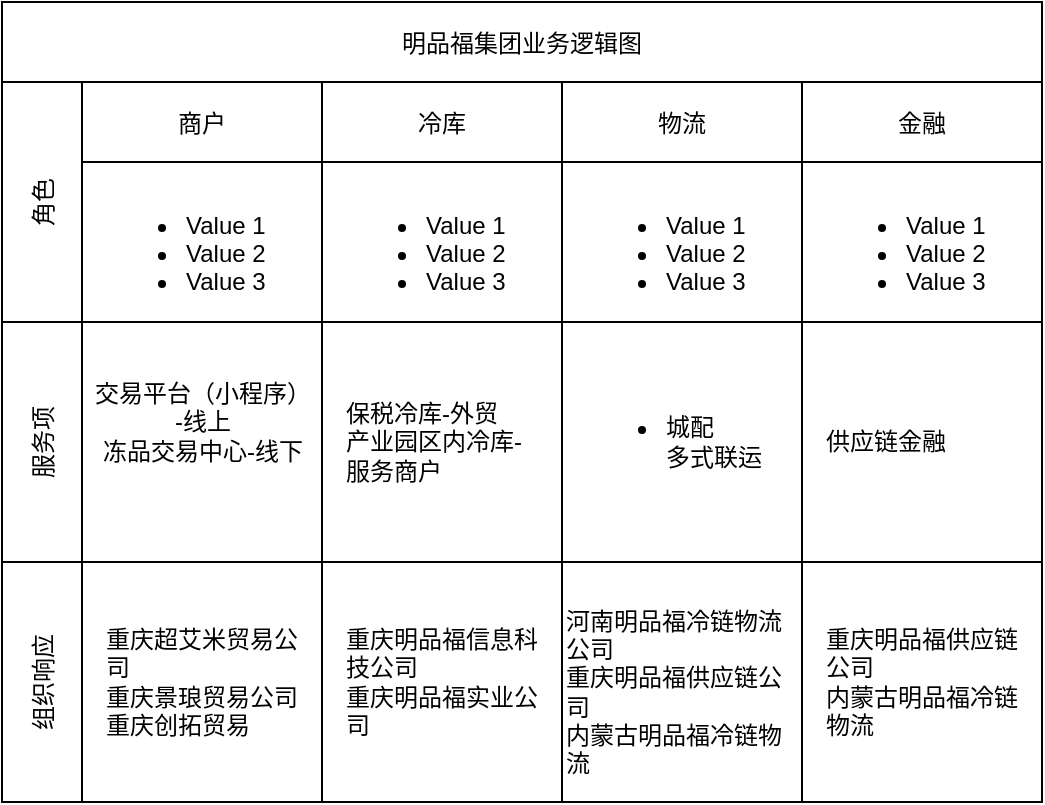 <mxfile version="26.0.5">
  <diagram id="prtHgNgQTEPvFCAcTncT" name="Page-1">
    <mxGraphModel dx="689" dy="1449" grid="1" gridSize="10" guides="1" tooltips="1" connect="1" arrows="1" fold="1" page="1" pageScale="1" pageWidth="827" pageHeight="1169" math="0" shadow="0">
      <root>
        <mxCell id="0" />
        <mxCell id="1" parent="0" />
        <mxCell id="7HQjAriinTlVVlhlnF1E-15" value="明品福集团业务逻辑图" style="shape=table;childLayout=tableLayout;startSize=40;collapsible=0;recursiveResize=0;expand=0;" vertex="1" parent="1">
          <mxGeometry x="290" y="-240" width="520" height="400" as="geometry" />
        </mxCell>
        <mxCell id="7HQjAriinTlVVlhlnF1E-16" value="角色" style="shape=tableRow;horizontal=0;swimlaneHead=0;swimlaneBody=0;top=0;left=0;strokeColor=inherit;bottom=0;right=0;dropTarget=0;fontStyle=0;fillColor=none;points=[[0,0.5],[1,0.5]];portConstraint=eastwest;startSize=40;collapsible=0;recursiveResize=0;expand=0;" vertex="1" parent="7HQjAriinTlVVlhlnF1E-15">
          <mxGeometry y="40" width="520" height="120" as="geometry" />
        </mxCell>
        <mxCell id="7HQjAriinTlVVlhlnF1E-17" value="商户" style="swimlane;swimlaneHead=0;swimlaneBody=0;fontStyle=0;strokeColor=inherit;connectable=0;fillColor=none;startSize=40;collapsible=0;recursiveResize=0;expand=0;" vertex="1" parent="7HQjAriinTlVVlhlnF1E-16">
          <mxGeometry x="40" width="120" height="120" as="geometry">
            <mxRectangle width="120" height="120" as="alternateBounds" />
          </mxGeometry>
        </mxCell>
        <mxCell id="7HQjAriinTlVVlhlnF1E-39" value="&lt;ul&gt;&lt;li&gt;Value 1&lt;/li&gt;&lt;li&gt;Value 2&lt;/li&gt;&lt;li&gt;Value 3&lt;/li&gt;&lt;/ul&gt;" style="text;strokeColor=none;fillColor=none;html=1;whiteSpace=wrap;verticalAlign=middle;overflow=hidden;" vertex="1" parent="7HQjAriinTlVVlhlnF1E-17">
          <mxGeometry x="10" y="50" width="100" height="60" as="geometry" />
        </mxCell>
        <mxCell id="7HQjAriinTlVVlhlnF1E-18" value="冷库" style="swimlane;swimlaneHead=0;swimlaneBody=0;fontStyle=0;strokeColor=inherit;connectable=0;fillColor=none;startSize=40;collapsible=0;recursiveResize=0;expand=0;" vertex="1" parent="7HQjAriinTlVVlhlnF1E-16">
          <mxGeometry x="160" width="120" height="120" as="geometry">
            <mxRectangle width="120" height="120" as="alternateBounds" />
          </mxGeometry>
        </mxCell>
        <mxCell id="7HQjAriinTlVVlhlnF1E-40" value="&lt;ul&gt;&lt;li&gt;Value 1&lt;/li&gt;&lt;li&gt;Value 2&lt;/li&gt;&lt;li&gt;Value 3&lt;/li&gt;&lt;/ul&gt;" style="text;strokeColor=none;fillColor=none;html=1;whiteSpace=wrap;verticalAlign=middle;overflow=hidden;" vertex="1" parent="7HQjAriinTlVVlhlnF1E-18">
          <mxGeometry x="10" y="50" width="100" height="60" as="geometry" />
        </mxCell>
        <mxCell id="7HQjAriinTlVVlhlnF1E-19" value="物流" style="swimlane;swimlaneHead=0;swimlaneBody=0;fontStyle=0;strokeColor=inherit;connectable=0;fillColor=none;startSize=40;collapsible=0;recursiveResize=0;expand=0;" vertex="1" parent="7HQjAriinTlVVlhlnF1E-16">
          <mxGeometry x="280" width="120" height="120" as="geometry">
            <mxRectangle width="120" height="120" as="alternateBounds" />
          </mxGeometry>
        </mxCell>
        <mxCell id="7HQjAriinTlVVlhlnF1E-41" value="&lt;ul&gt;&lt;li&gt;Value 1&lt;/li&gt;&lt;li&gt;Value 2&lt;/li&gt;&lt;li&gt;Value 3&lt;/li&gt;&lt;/ul&gt;" style="text;strokeColor=none;fillColor=none;html=1;whiteSpace=wrap;verticalAlign=middle;overflow=hidden;" vertex="1" parent="7HQjAriinTlVVlhlnF1E-19">
          <mxGeometry x="10" y="50" width="100" height="60" as="geometry" />
        </mxCell>
        <mxCell id="7HQjAriinTlVVlhlnF1E-20" value="金融" style="swimlane;swimlaneHead=0;swimlaneBody=0;fontStyle=0;strokeColor=inherit;connectable=0;fillColor=none;startSize=40;collapsible=0;recursiveResize=0;expand=0;" vertex="1" parent="7HQjAriinTlVVlhlnF1E-16">
          <mxGeometry x="400" width="120" height="120" as="geometry">
            <mxRectangle width="120" height="120" as="alternateBounds" />
          </mxGeometry>
        </mxCell>
        <mxCell id="7HQjAriinTlVVlhlnF1E-42" value="&lt;ul&gt;&lt;li&gt;Value 1&lt;/li&gt;&lt;li&gt;Value 2&lt;/li&gt;&lt;li&gt;Value 3&lt;/li&gt;&lt;/ul&gt;" style="text;strokeColor=none;fillColor=none;html=1;whiteSpace=wrap;verticalAlign=middle;overflow=hidden;" vertex="1" parent="7HQjAriinTlVVlhlnF1E-20">
          <mxGeometry x="10" y="50" width="100" height="60" as="geometry" />
        </mxCell>
        <mxCell id="7HQjAriinTlVVlhlnF1E-21" value="服务项" style="shape=tableRow;horizontal=0;swimlaneHead=0;swimlaneBody=0;top=0;left=0;strokeColor=inherit;bottom=0;right=0;dropTarget=0;fontStyle=0;fillColor=none;points=[[0,0.5],[1,0.5]];portConstraint=eastwest;startSize=40;collapsible=0;recursiveResize=0;expand=0;" vertex="1" parent="7HQjAriinTlVVlhlnF1E-15">
          <mxGeometry y="160" width="520" height="120" as="geometry" />
        </mxCell>
        <mxCell id="7HQjAriinTlVVlhlnF1E-22" value="" style="swimlane;swimlaneHead=0;swimlaneBody=0;fontStyle=0;connectable=0;strokeColor=inherit;fillColor=none;startSize=0;collapsible=0;recursiveResize=0;expand=0;" vertex="1" parent="7HQjAriinTlVVlhlnF1E-21">
          <mxGeometry x="40" width="120" height="120" as="geometry">
            <mxRectangle width="120" height="120" as="alternateBounds" />
          </mxGeometry>
        </mxCell>
        <mxCell id="7HQjAriinTlVVlhlnF1E-31" value="交易平台（小程序）&lt;div&gt;-线上&lt;br&gt;冻品交易中心-线下&lt;/div&gt;" style="text;html=1;align=center;verticalAlign=middle;resizable=0;points=[];autosize=1;strokeColor=none;fillColor=none;" vertex="1" parent="7HQjAriinTlVVlhlnF1E-22">
          <mxGeometry x="-5" y="20" width="130" height="60" as="geometry" />
        </mxCell>
        <mxCell id="7HQjAriinTlVVlhlnF1E-23" value="" style="swimlane;swimlaneHead=0;swimlaneBody=0;fontStyle=0;connectable=0;strokeColor=inherit;fillColor=none;startSize=0;collapsible=0;recursiveResize=0;expand=0;" vertex="1" parent="7HQjAriinTlVVlhlnF1E-21">
          <mxGeometry x="160" width="120" height="120" as="geometry">
            <mxRectangle width="120" height="120" as="alternateBounds" />
          </mxGeometry>
        </mxCell>
        <mxCell id="7HQjAriinTlVVlhlnF1E-32" value="&lt;div&gt;保税冷库-外贸&lt;br&gt;产业园区内冷库-服务商户&lt;/div&gt;" style="text;strokeColor=none;fillColor=none;html=1;whiteSpace=wrap;verticalAlign=middle;overflow=hidden;" vertex="1" parent="7HQjAriinTlVVlhlnF1E-23">
          <mxGeometry x="10" y="20" width="100" height="80" as="geometry" />
        </mxCell>
        <mxCell id="7HQjAriinTlVVlhlnF1E-24" value="" style="swimlane;swimlaneHead=0;swimlaneBody=0;fontStyle=0;connectable=0;strokeColor=inherit;fillColor=none;startSize=0;collapsible=0;recursiveResize=0;expand=0;" vertex="1" parent="7HQjAriinTlVVlhlnF1E-21">
          <mxGeometry x="280" width="120" height="120" as="geometry">
            <mxRectangle width="120" height="120" as="alternateBounds" />
          </mxGeometry>
        </mxCell>
        <mxCell id="7HQjAriinTlVVlhlnF1E-33" value="&lt;ul&gt;&lt;li&gt;城配&lt;br&gt;多式联运&lt;/li&gt;&lt;/ul&gt;" style="text;strokeColor=none;fillColor=none;html=1;whiteSpace=wrap;verticalAlign=middle;overflow=hidden;" vertex="1" parent="7HQjAriinTlVVlhlnF1E-24">
          <mxGeometry x="10" y="20" width="100" height="80" as="geometry" />
        </mxCell>
        <mxCell id="7HQjAriinTlVVlhlnF1E-25" value="" style="swimlane;swimlaneHead=0;swimlaneBody=0;fontStyle=0;connectable=0;strokeColor=inherit;fillColor=none;startSize=0;collapsible=0;recursiveResize=0;expand=0;" vertex="1" parent="7HQjAriinTlVVlhlnF1E-21">
          <mxGeometry x="400" width="120" height="120" as="geometry">
            <mxRectangle width="120" height="120" as="alternateBounds" />
          </mxGeometry>
        </mxCell>
        <mxCell id="7HQjAriinTlVVlhlnF1E-34" value="&lt;div&gt;供应链金融&lt;/div&gt;" style="text;strokeColor=none;fillColor=none;html=1;whiteSpace=wrap;verticalAlign=middle;overflow=hidden;" vertex="1" parent="7HQjAriinTlVVlhlnF1E-25">
          <mxGeometry x="10" y="20" width="100" height="80" as="geometry" />
        </mxCell>
        <mxCell id="7HQjAriinTlVVlhlnF1E-26" value="组织响应" style="shape=tableRow;horizontal=0;swimlaneHead=0;swimlaneBody=0;top=0;left=0;strokeColor=inherit;bottom=0;right=0;dropTarget=0;fontStyle=0;fillColor=none;points=[[0,0.5],[1,0.5]];portConstraint=eastwest;startSize=40;collapsible=0;recursiveResize=0;expand=0;" vertex="1" parent="7HQjAriinTlVVlhlnF1E-15">
          <mxGeometry y="280" width="520" height="120" as="geometry" />
        </mxCell>
        <mxCell id="7HQjAriinTlVVlhlnF1E-27" value="" style="swimlane;swimlaneHead=0;swimlaneBody=0;fontStyle=0;connectable=0;strokeColor=inherit;fillColor=none;startSize=0;collapsible=0;recursiveResize=0;expand=0;" vertex="1" parent="7HQjAriinTlVVlhlnF1E-26">
          <mxGeometry x="40" width="120" height="120" as="geometry">
            <mxRectangle width="120" height="120" as="alternateBounds" />
          </mxGeometry>
        </mxCell>
        <mxCell id="7HQjAriinTlVVlhlnF1E-35" value="&lt;div&gt;重庆超艾米贸易公司&lt;br&gt;重庆景琅贸易公司&lt;br&gt;重庆创拓贸易&lt;/div&gt;" style="text;strokeColor=none;fillColor=none;html=1;whiteSpace=wrap;verticalAlign=middle;overflow=hidden;" vertex="1" parent="7HQjAriinTlVVlhlnF1E-27">
          <mxGeometry x="10" y="20" width="100" height="80" as="geometry" />
        </mxCell>
        <mxCell id="7HQjAriinTlVVlhlnF1E-28" value="" style="swimlane;swimlaneHead=0;swimlaneBody=0;fontStyle=0;connectable=0;strokeColor=inherit;fillColor=none;startSize=0;collapsible=0;recursiveResize=0;expand=0;" vertex="1" parent="7HQjAriinTlVVlhlnF1E-26">
          <mxGeometry x="160" width="120" height="120" as="geometry">
            <mxRectangle width="120" height="120" as="alternateBounds" />
          </mxGeometry>
        </mxCell>
        <mxCell id="7HQjAriinTlVVlhlnF1E-36" value="重庆明品福信息科技公司&lt;div&gt;重庆明品福实业公司&lt;/div&gt;" style="text;strokeColor=none;fillColor=none;html=1;whiteSpace=wrap;verticalAlign=middle;overflow=hidden;" vertex="1" parent="7HQjAriinTlVVlhlnF1E-28">
          <mxGeometry x="10" y="20" width="100" height="80" as="geometry" />
        </mxCell>
        <mxCell id="7HQjAriinTlVVlhlnF1E-29" value="" style="swimlane;swimlaneHead=0;swimlaneBody=0;fontStyle=0;connectable=0;strokeColor=inherit;fillColor=none;startSize=0;collapsible=0;recursiveResize=0;expand=0;" vertex="1" parent="7HQjAriinTlVVlhlnF1E-26">
          <mxGeometry x="280" width="120" height="120" as="geometry">
            <mxRectangle width="120" height="120" as="alternateBounds" />
          </mxGeometry>
        </mxCell>
        <mxCell id="7HQjAriinTlVVlhlnF1E-37" value="河南明品福冷链物流公司&lt;br&gt;重庆明品福供应链公司&lt;br&gt;内蒙古明品福冷链物流&lt;div&gt;&lt;br/&gt;&lt;/div&gt;" style="text;strokeColor=none;fillColor=none;html=1;whiteSpace=wrap;verticalAlign=middle;overflow=hidden;" vertex="1" parent="7HQjAriinTlVVlhlnF1E-29">
          <mxGeometry y="20" width="120" height="90" as="geometry" />
        </mxCell>
        <mxCell id="7HQjAriinTlVVlhlnF1E-30" value="" style="swimlane;swimlaneHead=0;swimlaneBody=0;fontStyle=0;connectable=0;strokeColor=inherit;fillColor=none;startSize=0;collapsible=0;recursiveResize=0;expand=0;" vertex="1" parent="7HQjAriinTlVVlhlnF1E-26">
          <mxGeometry x="400" width="120" height="120" as="geometry">
            <mxRectangle width="120" height="120" as="alternateBounds" />
          </mxGeometry>
        </mxCell>
        <mxCell id="7HQjAriinTlVVlhlnF1E-38" value="&lt;div&gt;重庆明品福供应链公司&lt;br&gt;内蒙古明品福冷链物流&lt;/div&gt;" style="text;strokeColor=none;fillColor=none;html=1;whiteSpace=wrap;verticalAlign=middle;overflow=hidden;" vertex="1" parent="7HQjAriinTlVVlhlnF1E-30">
          <mxGeometry x="10" y="20" width="100" height="80" as="geometry" />
        </mxCell>
      </root>
    </mxGraphModel>
  </diagram>
</mxfile>
